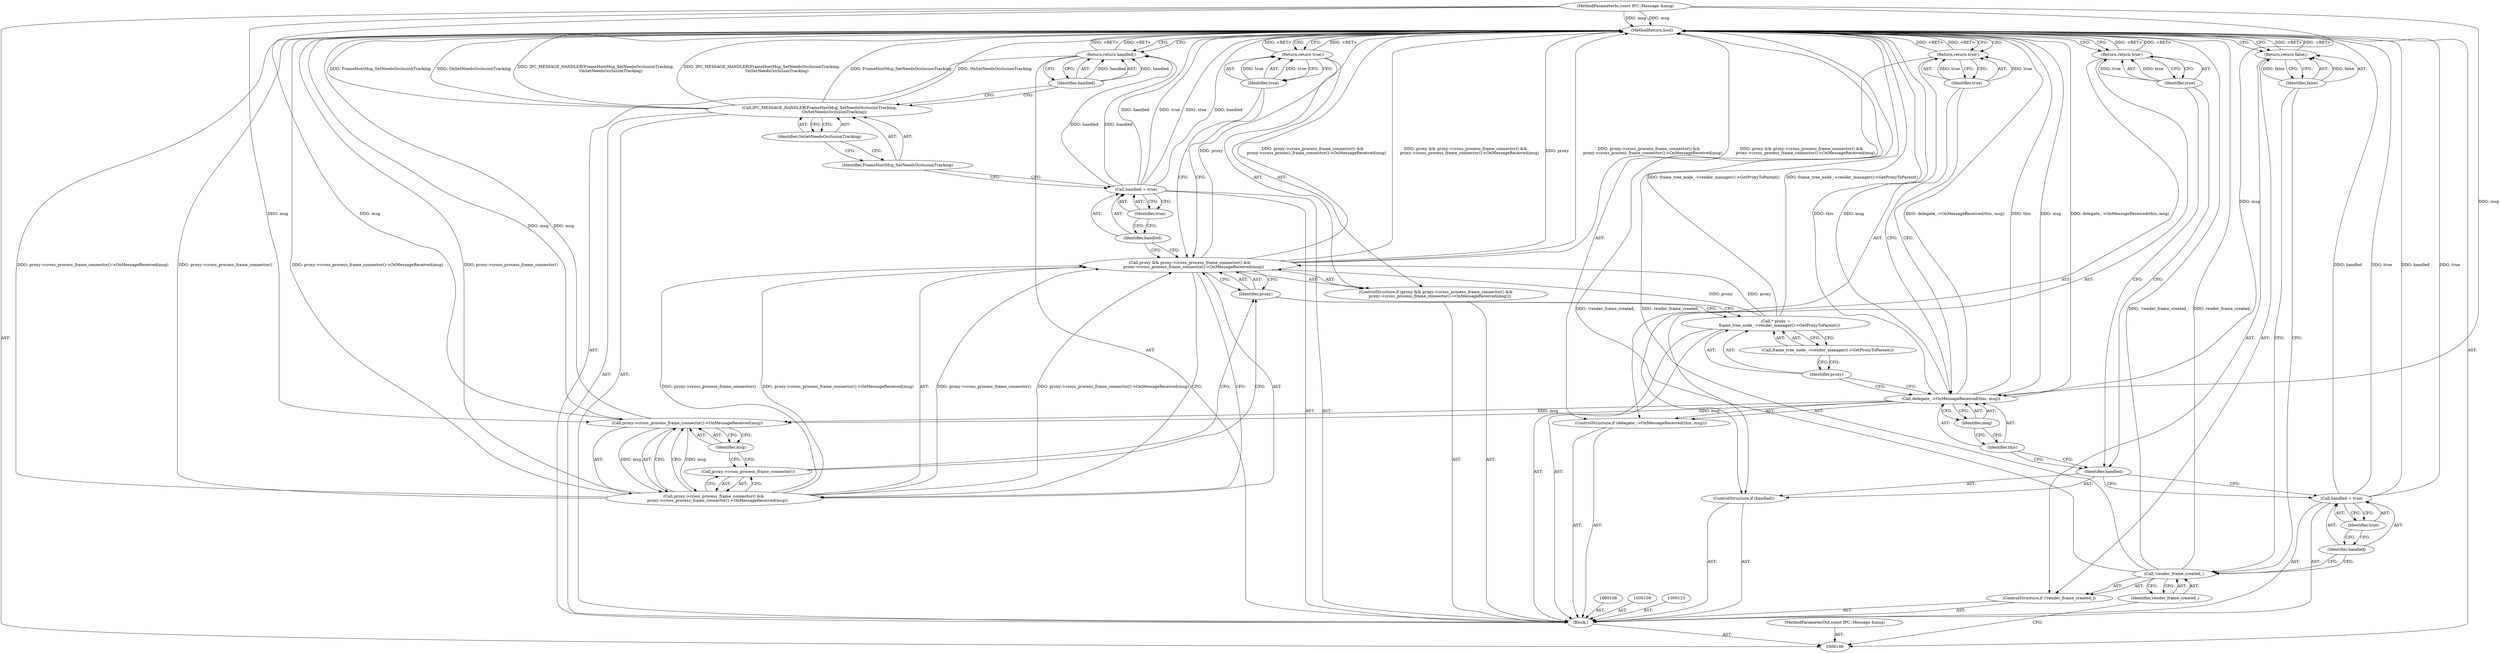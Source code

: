 digraph "1_Chrome_f03ea5a5c2ff26e239dfd23e263b15da2d9cee93_0" {
"1000144" [label="(MethodReturn,bool)"];
"1000101" [label="(MethodParameterIn,const IPC::Message &msg)"];
"1000186" [label="(MethodParameterOut,const IPC::Message &msg)"];
"1000102" [label="(Block,)"];
"1000142" [label="(Return,return handled;)"];
"1000143" [label="(Identifier,handled)"];
"1000113" [label="(ControlStructure,if (handled))"];
"1000114" [label="(Identifier,handled)"];
"1000116" [label="(Identifier,true)"];
"1000115" [label="(Return,return true;)"];
"1000117" [label="(ControlStructure,if (delegate_->OnMessageReceived(this, msg)))"];
"1000119" [label="(Identifier,this)"];
"1000120" [label="(Identifier,msg)"];
"1000118" [label="(Call,delegate_->OnMessageReceived(this, msg))"];
"1000122" [label="(Identifier,true)"];
"1000121" [label="(Return,return true;)"];
"1000124" [label="(Call,* proxy =\n      frame_tree_node_->render_manager()->GetProxyToParent())"];
"1000125" [label="(Identifier,proxy)"];
"1000103" [label="(ControlStructure,if (!render_frame_created_))"];
"1000104" [label="(Call,!render_frame_created_)"];
"1000105" [label="(Identifier,render_frame_created_)"];
"1000126" [label="(Call,frame_tree_node_->render_manager()->GetProxyToParent())"];
"1000130" [label="(Call,proxy->cross_process_frame_connector() &&\n      proxy->cross_process_frame_connector()->OnMessageReceived(msg))"];
"1000131" [label="(Call,proxy->cross_process_frame_connector())"];
"1000127" [label="(ControlStructure,if (proxy && proxy->cross_process_frame_connector() &&\n      proxy->cross_process_frame_connector()->OnMessageReceived(msg)))"];
"1000128" [label="(Call,proxy && proxy->cross_process_frame_connector() &&\n      proxy->cross_process_frame_connector()->OnMessageReceived(msg))"];
"1000129" [label="(Identifier,proxy)"];
"1000132" [label="(Call,proxy->cross_process_frame_connector()->OnMessageReceived(msg))"];
"1000133" [label="(Identifier,msg)"];
"1000135" [label="(Identifier,true)"];
"1000134" [label="(Return,return true;)"];
"1000138" [label="(Identifier,true)"];
"1000136" [label="(Call,handled = true)"];
"1000137" [label="(Identifier,handled)"];
"1000107" [label="(Identifier,false)"];
"1000106" [label="(Return,return false;)"];
"1000112" [label="(Identifier,true)"];
"1000110" [label="(Call,handled = true)"];
"1000111" [label="(Identifier,handled)"];
"1000140" [label="(Identifier,FrameHostMsg_SetNeedsOcclusionTracking)"];
"1000139" [label="(Call,IPC_MESSAGE_HANDLER(FrameHostMsg_SetNeedsOcclusionTracking,\n                        OnSetNeedsOcclusionTracking))"];
"1000141" [label="(Identifier,OnSetNeedsOcclusionTracking)"];
"1000144" -> "1000100"  [label="AST: "];
"1000144" -> "1000106"  [label="CFG: "];
"1000144" -> "1000115"  [label="CFG: "];
"1000144" -> "1000121"  [label="CFG: "];
"1000144" -> "1000134"  [label="CFG: "];
"1000144" -> "1000142"  [label="CFG: "];
"1000134" -> "1000144"  [label="DDG: <RET>"];
"1000104" -> "1000144"  [label="DDG: !render_frame_created_"];
"1000104" -> "1000144"  [label="DDG: render_frame_created_"];
"1000139" -> "1000144"  [label="DDG: FrameHostMsg_SetNeedsOcclusionTracking"];
"1000139" -> "1000144"  [label="DDG: OnSetNeedsOcclusionTracking"];
"1000139" -> "1000144"  [label="DDG: IPC_MESSAGE_HANDLER(FrameHostMsg_SetNeedsOcclusionTracking,\n                        OnSetNeedsOcclusionTracking)"];
"1000128" -> "1000144"  [label="DDG: proxy"];
"1000128" -> "1000144"  [label="DDG: proxy->cross_process_frame_connector() &&\n      proxy->cross_process_frame_connector()->OnMessageReceived(msg)"];
"1000128" -> "1000144"  [label="DDG: proxy && proxy->cross_process_frame_connector() &&\n      proxy->cross_process_frame_connector()->OnMessageReceived(msg)"];
"1000118" -> "1000144"  [label="DDG: delegate_->OnMessageReceived(this, msg)"];
"1000118" -> "1000144"  [label="DDG: this"];
"1000118" -> "1000144"  [label="DDG: msg"];
"1000110" -> "1000144"  [label="DDG: handled"];
"1000110" -> "1000144"  [label="DDG: true"];
"1000136" -> "1000144"  [label="DDG: handled"];
"1000136" -> "1000144"  [label="DDG: true"];
"1000124" -> "1000144"  [label="DDG: frame_tree_node_->render_manager()->GetProxyToParent()"];
"1000130" -> "1000144"  [label="DDG: proxy->cross_process_frame_connector()->OnMessageReceived(msg)"];
"1000130" -> "1000144"  [label="DDG: proxy->cross_process_frame_connector()"];
"1000132" -> "1000144"  [label="DDG: msg"];
"1000101" -> "1000144"  [label="DDG: msg"];
"1000121" -> "1000144"  [label="DDG: <RET>"];
"1000142" -> "1000144"  [label="DDG: <RET>"];
"1000106" -> "1000144"  [label="DDG: <RET>"];
"1000115" -> "1000144"  [label="DDG: <RET>"];
"1000101" -> "1000100"  [label="AST: "];
"1000101" -> "1000144"  [label="DDG: msg"];
"1000101" -> "1000118"  [label="DDG: msg"];
"1000101" -> "1000132"  [label="DDG: msg"];
"1000186" -> "1000100"  [label="AST: "];
"1000102" -> "1000100"  [label="AST: "];
"1000103" -> "1000102"  [label="AST: "];
"1000108" -> "1000102"  [label="AST: "];
"1000109" -> "1000102"  [label="AST: "];
"1000110" -> "1000102"  [label="AST: "];
"1000113" -> "1000102"  [label="AST: "];
"1000117" -> "1000102"  [label="AST: "];
"1000123" -> "1000102"  [label="AST: "];
"1000124" -> "1000102"  [label="AST: "];
"1000127" -> "1000102"  [label="AST: "];
"1000136" -> "1000102"  [label="AST: "];
"1000139" -> "1000102"  [label="AST: "];
"1000142" -> "1000102"  [label="AST: "];
"1000142" -> "1000102"  [label="AST: "];
"1000142" -> "1000143"  [label="CFG: "];
"1000143" -> "1000142"  [label="AST: "];
"1000144" -> "1000142"  [label="CFG: "];
"1000142" -> "1000144"  [label="DDG: <RET>"];
"1000143" -> "1000142"  [label="DDG: handled"];
"1000136" -> "1000142"  [label="DDG: handled"];
"1000143" -> "1000142"  [label="AST: "];
"1000143" -> "1000139"  [label="CFG: "];
"1000142" -> "1000143"  [label="CFG: "];
"1000143" -> "1000142"  [label="DDG: handled"];
"1000113" -> "1000102"  [label="AST: "];
"1000114" -> "1000113"  [label="AST: "];
"1000115" -> "1000113"  [label="AST: "];
"1000114" -> "1000113"  [label="AST: "];
"1000114" -> "1000110"  [label="CFG: "];
"1000116" -> "1000114"  [label="CFG: "];
"1000119" -> "1000114"  [label="CFG: "];
"1000116" -> "1000115"  [label="AST: "];
"1000116" -> "1000114"  [label="CFG: "];
"1000115" -> "1000116"  [label="CFG: "];
"1000116" -> "1000115"  [label="DDG: true"];
"1000115" -> "1000113"  [label="AST: "];
"1000115" -> "1000116"  [label="CFG: "];
"1000116" -> "1000115"  [label="AST: "];
"1000144" -> "1000115"  [label="CFG: "];
"1000115" -> "1000144"  [label="DDG: <RET>"];
"1000116" -> "1000115"  [label="DDG: true"];
"1000117" -> "1000102"  [label="AST: "];
"1000118" -> "1000117"  [label="AST: "];
"1000121" -> "1000117"  [label="AST: "];
"1000119" -> "1000118"  [label="AST: "];
"1000119" -> "1000114"  [label="CFG: "];
"1000120" -> "1000119"  [label="CFG: "];
"1000120" -> "1000118"  [label="AST: "];
"1000120" -> "1000119"  [label="CFG: "];
"1000118" -> "1000120"  [label="CFG: "];
"1000118" -> "1000117"  [label="AST: "];
"1000118" -> "1000120"  [label="CFG: "];
"1000119" -> "1000118"  [label="AST: "];
"1000120" -> "1000118"  [label="AST: "];
"1000122" -> "1000118"  [label="CFG: "];
"1000125" -> "1000118"  [label="CFG: "];
"1000118" -> "1000144"  [label="DDG: delegate_->OnMessageReceived(this, msg)"];
"1000118" -> "1000144"  [label="DDG: this"];
"1000118" -> "1000144"  [label="DDG: msg"];
"1000101" -> "1000118"  [label="DDG: msg"];
"1000118" -> "1000132"  [label="DDG: msg"];
"1000122" -> "1000121"  [label="AST: "];
"1000122" -> "1000118"  [label="CFG: "];
"1000121" -> "1000122"  [label="CFG: "];
"1000122" -> "1000121"  [label="DDG: true"];
"1000121" -> "1000117"  [label="AST: "];
"1000121" -> "1000122"  [label="CFG: "];
"1000122" -> "1000121"  [label="AST: "];
"1000144" -> "1000121"  [label="CFG: "];
"1000121" -> "1000144"  [label="DDG: <RET>"];
"1000122" -> "1000121"  [label="DDG: true"];
"1000124" -> "1000102"  [label="AST: "];
"1000124" -> "1000126"  [label="CFG: "];
"1000125" -> "1000124"  [label="AST: "];
"1000126" -> "1000124"  [label="AST: "];
"1000129" -> "1000124"  [label="CFG: "];
"1000124" -> "1000144"  [label="DDG: frame_tree_node_->render_manager()->GetProxyToParent()"];
"1000124" -> "1000128"  [label="DDG: proxy"];
"1000125" -> "1000124"  [label="AST: "];
"1000125" -> "1000118"  [label="CFG: "];
"1000126" -> "1000125"  [label="CFG: "];
"1000103" -> "1000102"  [label="AST: "];
"1000104" -> "1000103"  [label="AST: "];
"1000106" -> "1000103"  [label="AST: "];
"1000104" -> "1000103"  [label="AST: "];
"1000104" -> "1000105"  [label="CFG: "];
"1000105" -> "1000104"  [label="AST: "];
"1000107" -> "1000104"  [label="CFG: "];
"1000111" -> "1000104"  [label="CFG: "];
"1000104" -> "1000144"  [label="DDG: !render_frame_created_"];
"1000104" -> "1000144"  [label="DDG: render_frame_created_"];
"1000105" -> "1000104"  [label="AST: "];
"1000105" -> "1000100"  [label="CFG: "];
"1000104" -> "1000105"  [label="CFG: "];
"1000126" -> "1000124"  [label="AST: "];
"1000126" -> "1000125"  [label="CFG: "];
"1000124" -> "1000126"  [label="CFG: "];
"1000130" -> "1000128"  [label="AST: "];
"1000130" -> "1000131"  [label="CFG: "];
"1000130" -> "1000132"  [label="CFG: "];
"1000131" -> "1000130"  [label="AST: "];
"1000132" -> "1000130"  [label="AST: "];
"1000128" -> "1000130"  [label="CFG: "];
"1000130" -> "1000144"  [label="DDG: proxy->cross_process_frame_connector()->OnMessageReceived(msg)"];
"1000130" -> "1000144"  [label="DDG: proxy->cross_process_frame_connector()"];
"1000130" -> "1000128"  [label="DDG: proxy->cross_process_frame_connector()"];
"1000130" -> "1000128"  [label="DDG: proxy->cross_process_frame_connector()->OnMessageReceived(msg)"];
"1000132" -> "1000130"  [label="DDG: msg"];
"1000131" -> "1000130"  [label="AST: "];
"1000131" -> "1000129"  [label="CFG: "];
"1000133" -> "1000131"  [label="CFG: "];
"1000130" -> "1000131"  [label="CFG: "];
"1000127" -> "1000102"  [label="AST: "];
"1000128" -> "1000127"  [label="AST: "];
"1000134" -> "1000127"  [label="AST: "];
"1000128" -> "1000127"  [label="AST: "];
"1000128" -> "1000129"  [label="CFG: "];
"1000128" -> "1000130"  [label="CFG: "];
"1000129" -> "1000128"  [label="AST: "];
"1000130" -> "1000128"  [label="AST: "];
"1000135" -> "1000128"  [label="CFG: "];
"1000137" -> "1000128"  [label="CFG: "];
"1000128" -> "1000144"  [label="DDG: proxy"];
"1000128" -> "1000144"  [label="DDG: proxy->cross_process_frame_connector() &&\n      proxy->cross_process_frame_connector()->OnMessageReceived(msg)"];
"1000128" -> "1000144"  [label="DDG: proxy && proxy->cross_process_frame_connector() &&\n      proxy->cross_process_frame_connector()->OnMessageReceived(msg)"];
"1000124" -> "1000128"  [label="DDG: proxy"];
"1000130" -> "1000128"  [label="DDG: proxy->cross_process_frame_connector()"];
"1000130" -> "1000128"  [label="DDG: proxy->cross_process_frame_connector()->OnMessageReceived(msg)"];
"1000129" -> "1000128"  [label="AST: "];
"1000129" -> "1000124"  [label="CFG: "];
"1000131" -> "1000129"  [label="CFG: "];
"1000128" -> "1000129"  [label="CFG: "];
"1000132" -> "1000130"  [label="AST: "];
"1000132" -> "1000133"  [label="CFG: "];
"1000133" -> "1000132"  [label="AST: "];
"1000130" -> "1000132"  [label="CFG: "];
"1000132" -> "1000144"  [label="DDG: msg"];
"1000132" -> "1000130"  [label="DDG: msg"];
"1000118" -> "1000132"  [label="DDG: msg"];
"1000101" -> "1000132"  [label="DDG: msg"];
"1000133" -> "1000132"  [label="AST: "];
"1000133" -> "1000131"  [label="CFG: "];
"1000132" -> "1000133"  [label="CFG: "];
"1000135" -> "1000134"  [label="AST: "];
"1000135" -> "1000128"  [label="CFG: "];
"1000134" -> "1000135"  [label="CFG: "];
"1000135" -> "1000134"  [label="DDG: true"];
"1000134" -> "1000127"  [label="AST: "];
"1000134" -> "1000135"  [label="CFG: "];
"1000135" -> "1000134"  [label="AST: "];
"1000144" -> "1000134"  [label="CFG: "];
"1000134" -> "1000144"  [label="DDG: <RET>"];
"1000135" -> "1000134"  [label="DDG: true"];
"1000138" -> "1000136"  [label="AST: "];
"1000138" -> "1000137"  [label="CFG: "];
"1000136" -> "1000138"  [label="CFG: "];
"1000136" -> "1000102"  [label="AST: "];
"1000136" -> "1000138"  [label="CFG: "];
"1000137" -> "1000136"  [label="AST: "];
"1000138" -> "1000136"  [label="AST: "];
"1000140" -> "1000136"  [label="CFG: "];
"1000136" -> "1000144"  [label="DDG: handled"];
"1000136" -> "1000144"  [label="DDG: true"];
"1000136" -> "1000142"  [label="DDG: handled"];
"1000137" -> "1000136"  [label="AST: "];
"1000137" -> "1000128"  [label="CFG: "];
"1000138" -> "1000137"  [label="CFG: "];
"1000107" -> "1000106"  [label="AST: "];
"1000107" -> "1000104"  [label="CFG: "];
"1000106" -> "1000107"  [label="CFG: "];
"1000107" -> "1000106"  [label="DDG: false"];
"1000106" -> "1000103"  [label="AST: "];
"1000106" -> "1000107"  [label="CFG: "];
"1000107" -> "1000106"  [label="AST: "];
"1000144" -> "1000106"  [label="CFG: "];
"1000106" -> "1000144"  [label="DDG: <RET>"];
"1000107" -> "1000106"  [label="DDG: false"];
"1000112" -> "1000110"  [label="AST: "];
"1000112" -> "1000111"  [label="CFG: "];
"1000110" -> "1000112"  [label="CFG: "];
"1000110" -> "1000102"  [label="AST: "];
"1000110" -> "1000112"  [label="CFG: "];
"1000111" -> "1000110"  [label="AST: "];
"1000112" -> "1000110"  [label="AST: "];
"1000114" -> "1000110"  [label="CFG: "];
"1000110" -> "1000144"  [label="DDG: handled"];
"1000110" -> "1000144"  [label="DDG: true"];
"1000111" -> "1000110"  [label="AST: "];
"1000111" -> "1000104"  [label="CFG: "];
"1000112" -> "1000111"  [label="CFG: "];
"1000140" -> "1000139"  [label="AST: "];
"1000140" -> "1000136"  [label="CFG: "];
"1000141" -> "1000140"  [label="CFG: "];
"1000139" -> "1000102"  [label="AST: "];
"1000139" -> "1000141"  [label="CFG: "];
"1000140" -> "1000139"  [label="AST: "];
"1000141" -> "1000139"  [label="AST: "];
"1000143" -> "1000139"  [label="CFG: "];
"1000139" -> "1000144"  [label="DDG: FrameHostMsg_SetNeedsOcclusionTracking"];
"1000139" -> "1000144"  [label="DDG: OnSetNeedsOcclusionTracking"];
"1000139" -> "1000144"  [label="DDG: IPC_MESSAGE_HANDLER(FrameHostMsg_SetNeedsOcclusionTracking,\n                        OnSetNeedsOcclusionTracking)"];
"1000141" -> "1000139"  [label="AST: "];
"1000141" -> "1000140"  [label="CFG: "];
"1000139" -> "1000141"  [label="CFG: "];
}
